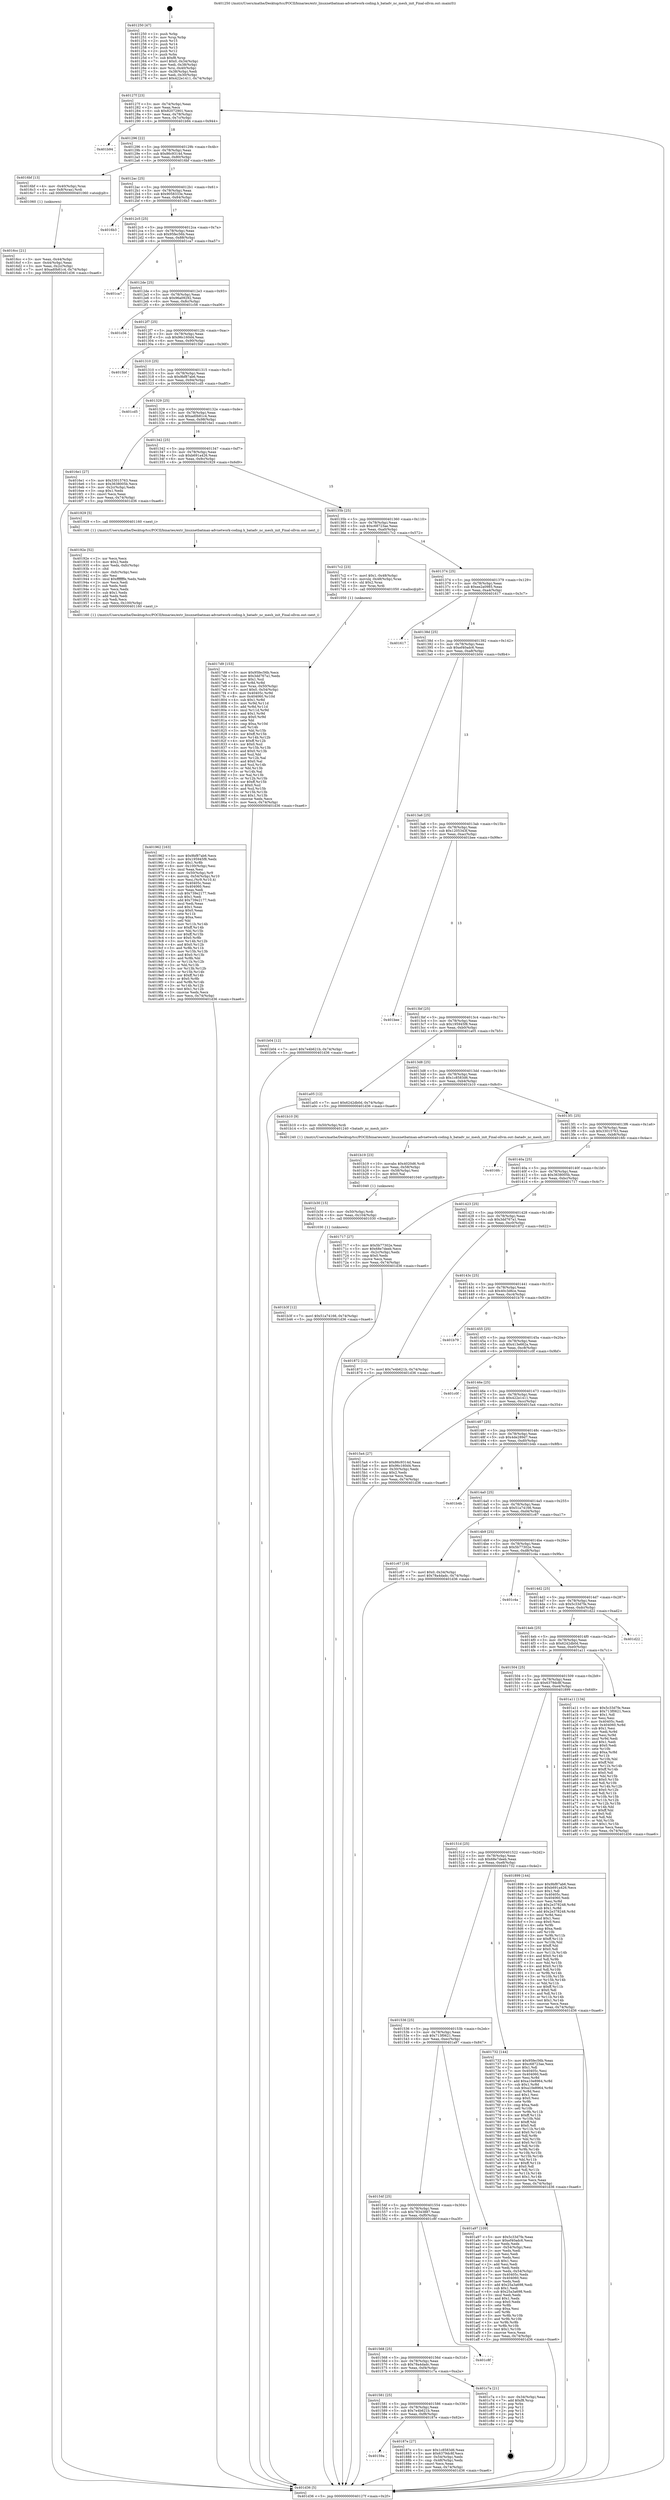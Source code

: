 digraph "0x401250" {
  label = "0x401250 (/mnt/c/Users/mathe/Desktop/tcc/POCII/binaries/extr_linuxnetbatman-advnetwork-coding.h_batadv_nc_mesh_init_Final-ollvm.out::main(0))"
  labelloc = "t"
  node[shape=record]

  Entry [label="",width=0.3,height=0.3,shape=circle,fillcolor=black,style=filled]
  "0x40127f" [label="{
     0x40127f [23]\l
     | [instrs]\l
     &nbsp;&nbsp;0x40127f \<+3\>: mov -0x74(%rbp),%eax\l
     &nbsp;&nbsp;0x401282 \<+2\>: mov %eax,%ecx\l
     &nbsp;&nbsp;0x401284 \<+6\>: sub $0x82072901,%ecx\l
     &nbsp;&nbsp;0x40128a \<+3\>: mov %eax,-0x78(%rbp)\l
     &nbsp;&nbsp;0x40128d \<+3\>: mov %ecx,-0x7c(%rbp)\l
     &nbsp;&nbsp;0x401290 \<+6\>: je 0000000000401b94 \<main+0x944\>\l
  }"]
  "0x401b94" [label="{
     0x401b94\l
  }", style=dashed]
  "0x401296" [label="{
     0x401296 [22]\l
     | [instrs]\l
     &nbsp;&nbsp;0x401296 \<+5\>: jmp 000000000040129b \<main+0x4b\>\l
     &nbsp;&nbsp;0x40129b \<+3\>: mov -0x78(%rbp),%eax\l
     &nbsp;&nbsp;0x40129e \<+5\>: sub $0x86c9314d,%eax\l
     &nbsp;&nbsp;0x4012a3 \<+3\>: mov %eax,-0x80(%rbp)\l
     &nbsp;&nbsp;0x4012a6 \<+6\>: je 00000000004016bf \<main+0x46f\>\l
  }"]
  Exit [label="",width=0.3,height=0.3,shape=circle,fillcolor=black,style=filled,peripheries=2]
  "0x4016bf" [label="{
     0x4016bf [13]\l
     | [instrs]\l
     &nbsp;&nbsp;0x4016bf \<+4\>: mov -0x40(%rbp),%rax\l
     &nbsp;&nbsp;0x4016c3 \<+4\>: mov 0x8(%rax),%rdi\l
     &nbsp;&nbsp;0x4016c7 \<+5\>: call 0000000000401060 \<atoi@plt\>\l
     | [calls]\l
     &nbsp;&nbsp;0x401060 \{1\} (unknown)\l
  }"]
  "0x4012ac" [label="{
     0x4012ac [25]\l
     | [instrs]\l
     &nbsp;&nbsp;0x4012ac \<+5\>: jmp 00000000004012b1 \<main+0x61\>\l
     &nbsp;&nbsp;0x4012b1 \<+3\>: mov -0x78(%rbp),%eax\l
     &nbsp;&nbsp;0x4012b4 \<+5\>: sub $0x9058333e,%eax\l
     &nbsp;&nbsp;0x4012b9 \<+6\>: mov %eax,-0x84(%rbp)\l
     &nbsp;&nbsp;0x4012bf \<+6\>: je 00000000004016b3 \<main+0x463\>\l
  }"]
  "0x401b3f" [label="{
     0x401b3f [12]\l
     | [instrs]\l
     &nbsp;&nbsp;0x401b3f \<+7\>: movl $0x51a74166,-0x74(%rbp)\l
     &nbsp;&nbsp;0x401b46 \<+5\>: jmp 0000000000401d36 \<main+0xae6\>\l
  }"]
  "0x4016b3" [label="{
     0x4016b3\l
  }", style=dashed]
  "0x4012c5" [label="{
     0x4012c5 [25]\l
     | [instrs]\l
     &nbsp;&nbsp;0x4012c5 \<+5\>: jmp 00000000004012ca \<main+0x7a\>\l
     &nbsp;&nbsp;0x4012ca \<+3\>: mov -0x78(%rbp),%eax\l
     &nbsp;&nbsp;0x4012cd \<+5\>: sub $0x95fec56b,%eax\l
     &nbsp;&nbsp;0x4012d2 \<+6\>: mov %eax,-0x88(%rbp)\l
     &nbsp;&nbsp;0x4012d8 \<+6\>: je 0000000000401ca7 \<main+0xa57\>\l
  }"]
  "0x401b30" [label="{
     0x401b30 [15]\l
     | [instrs]\l
     &nbsp;&nbsp;0x401b30 \<+4\>: mov -0x50(%rbp),%rdi\l
     &nbsp;&nbsp;0x401b34 \<+6\>: mov %eax,-0x104(%rbp)\l
     &nbsp;&nbsp;0x401b3a \<+5\>: call 0000000000401030 \<free@plt\>\l
     | [calls]\l
     &nbsp;&nbsp;0x401030 \{1\} (unknown)\l
  }"]
  "0x401ca7" [label="{
     0x401ca7\l
  }", style=dashed]
  "0x4012de" [label="{
     0x4012de [25]\l
     | [instrs]\l
     &nbsp;&nbsp;0x4012de \<+5\>: jmp 00000000004012e3 \<main+0x93\>\l
     &nbsp;&nbsp;0x4012e3 \<+3\>: mov -0x78(%rbp),%eax\l
     &nbsp;&nbsp;0x4012e6 \<+5\>: sub $0x96a09292,%eax\l
     &nbsp;&nbsp;0x4012eb \<+6\>: mov %eax,-0x8c(%rbp)\l
     &nbsp;&nbsp;0x4012f1 \<+6\>: je 0000000000401c56 \<main+0xa06\>\l
  }"]
  "0x401b19" [label="{
     0x401b19 [23]\l
     | [instrs]\l
     &nbsp;&nbsp;0x401b19 \<+10\>: movabs $0x4020d6,%rdi\l
     &nbsp;&nbsp;0x401b23 \<+3\>: mov %eax,-0x58(%rbp)\l
     &nbsp;&nbsp;0x401b26 \<+3\>: mov -0x58(%rbp),%esi\l
     &nbsp;&nbsp;0x401b29 \<+2\>: mov $0x0,%al\l
     &nbsp;&nbsp;0x401b2b \<+5\>: call 0000000000401040 \<printf@plt\>\l
     | [calls]\l
     &nbsp;&nbsp;0x401040 \{1\} (unknown)\l
  }"]
  "0x401c56" [label="{
     0x401c56\l
  }", style=dashed]
  "0x4012f7" [label="{
     0x4012f7 [25]\l
     | [instrs]\l
     &nbsp;&nbsp;0x4012f7 \<+5\>: jmp 00000000004012fc \<main+0xac\>\l
     &nbsp;&nbsp;0x4012fc \<+3\>: mov -0x78(%rbp),%eax\l
     &nbsp;&nbsp;0x4012ff \<+5\>: sub $0x96c160d4,%eax\l
     &nbsp;&nbsp;0x401304 \<+6\>: mov %eax,-0x90(%rbp)\l
     &nbsp;&nbsp;0x40130a \<+6\>: je 00000000004015bf \<main+0x36f\>\l
  }"]
  "0x401962" [label="{
     0x401962 [163]\l
     | [instrs]\l
     &nbsp;&nbsp;0x401962 \<+5\>: mov $0x9bf87ab6,%ecx\l
     &nbsp;&nbsp;0x401967 \<+5\>: mov $0x195945f8,%edx\l
     &nbsp;&nbsp;0x40196c \<+3\>: mov $0x1,%r8b\l
     &nbsp;&nbsp;0x40196f \<+6\>: mov -0x100(%rbp),%esi\l
     &nbsp;&nbsp;0x401975 \<+3\>: imul %eax,%esi\l
     &nbsp;&nbsp;0x401978 \<+4\>: mov -0x50(%rbp),%r9\l
     &nbsp;&nbsp;0x40197c \<+4\>: movslq -0x54(%rbp),%r10\l
     &nbsp;&nbsp;0x401980 \<+4\>: mov %esi,(%r9,%r10,4)\l
     &nbsp;&nbsp;0x401984 \<+7\>: mov 0x40405c,%eax\l
     &nbsp;&nbsp;0x40198b \<+7\>: mov 0x404060,%esi\l
     &nbsp;&nbsp;0x401992 \<+2\>: mov %eax,%edi\l
     &nbsp;&nbsp;0x401994 \<+6\>: sub $0x739e2177,%edi\l
     &nbsp;&nbsp;0x40199a \<+3\>: sub $0x1,%edi\l
     &nbsp;&nbsp;0x40199d \<+6\>: add $0x739e2177,%edi\l
     &nbsp;&nbsp;0x4019a3 \<+3\>: imul %edi,%eax\l
     &nbsp;&nbsp;0x4019a6 \<+3\>: and $0x1,%eax\l
     &nbsp;&nbsp;0x4019a9 \<+3\>: cmp $0x0,%eax\l
     &nbsp;&nbsp;0x4019ac \<+4\>: sete %r11b\l
     &nbsp;&nbsp;0x4019b0 \<+3\>: cmp $0xa,%esi\l
     &nbsp;&nbsp;0x4019b3 \<+3\>: setl %bl\l
     &nbsp;&nbsp;0x4019b6 \<+3\>: mov %r11b,%r14b\l
     &nbsp;&nbsp;0x4019b9 \<+4\>: xor $0xff,%r14b\l
     &nbsp;&nbsp;0x4019bd \<+3\>: mov %bl,%r15b\l
     &nbsp;&nbsp;0x4019c0 \<+4\>: xor $0xff,%r15b\l
     &nbsp;&nbsp;0x4019c4 \<+4\>: xor $0x0,%r8b\l
     &nbsp;&nbsp;0x4019c8 \<+3\>: mov %r14b,%r12b\l
     &nbsp;&nbsp;0x4019cb \<+4\>: and $0x0,%r12b\l
     &nbsp;&nbsp;0x4019cf \<+3\>: and %r8b,%r11b\l
     &nbsp;&nbsp;0x4019d2 \<+3\>: mov %r15b,%r13b\l
     &nbsp;&nbsp;0x4019d5 \<+4\>: and $0x0,%r13b\l
     &nbsp;&nbsp;0x4019d9 \<+3\>: and %r8b,%bl\l
     &nbsp;&nbsp;0x4019dc \<+3\>: or %r11b,%r12b\l
     &nbsp;&nbsp;0x4019df \<+3\>: or %bl,%r13b\l
     &nbsp;&nbsp;0x4019e2 \<+3\>: xor %r13b,%r12b\l
     &nbsp;&nbsp;0x4019e5 \<+3\>: or %r15b,%r14b\l
     &nbsp;&nbsp;0x4019e8 \<+4\>: xor $0xff,%r14b\l
     &nbsp;&nbsp;0x4019ec \<+4\>: or $0x0,%r8b\l
     &nbsp;&nbsp;0x4019f0 \<+3\>: and %r8b,%r14b\l
     &nbsp;&nbsp;0x4019f3 \<+3\>: or %r14b,%r12b\l
     &nbsp;&nbsp;0x4019f6 \<+4\>: test $0x1,%r12b\l
     &nbsp;&nbsp;0x4019fa \<+3\>: cmovne %edx,%ecx\l
     &nbsp;&nbsp;0x4019fd \<+3\>: mov %ecx,-0x74(%rbp)\l
     &nbsp;&nbsp;0x401a00 \<+5\>: jmp 0000000000401d36 \<main+0xae6\>\l
  }"]
  "0x4015bf" [label="{
     0x4015bf\l
  }", style=dashed]
  "0x401310" [label="{
     0x401310 [25]\l
     | [instrs]\l
     &nbsp;&nbsp;0x401310 \<+5\>: jmp 0000000000401315 \<main+0xc5\>\l
     &nbsp;&nbsp;0x401315 \<+3\>: mov -0x78(%rbp),%eax\l
     &nbsp;&nbsp;0x401318 \<+5\>: sub $0x9bf87ab6,%eax\l
     &nbsp;&nbsp;0x40131d \<+6\>: mov %eax,-0x94(%rbp)\l
     &nbsp;&nbsp;0x401323 \<+6\>: je 0000000000401cd5 \<main+0xa85\>\l
  }"]
  "0x40192e" [label="{
     0x40192e [52]\l
     | [instrs]\l
     &nbsp;&nbsp;0x40192e \<+2\>: xor %ecx,%ecx\l
     &nbsp;&nbsp;0x401930 \<+5\>: mov $0x2,%edx\l
     &nbsp;&nbsp;0x401935 \<+6\>: mov %edx,-0xfc(%rbp)\l
     &nbsp;&nbsp;0x40193b \<+1\>: cltd\l
     &nbsp;&nbsp;0x40193c \<+6\>: mov -0xfc(%rbp),%esi\l
     &nbsp;&nbsp;0x401942 \<+2\>: idiv %esi\l
     &nbsp;&nbsp;0x401944 \<+6\>: imul $0xfffffffe,%edx,%edx\l
     &nbsp;&nbsp;0x40194a \<+2\>: mov %ecx,%edi\l
     &nbsp;&nbsp;0x40194c \<+2\>: sub %edx,%edi\l
     &nbsp;&nbsp;0x40194e \<+2\>: mov %ecx,%edx\l
     &nbsp;&nbsp;0x401950 \<+3\>: sub $0x1,%edx\l
     &nbsp;&nbsp;0x401953 \<+2\>: add %edx,%edi\l
     &nbsp;&nbsp;0x401955 \<+2\>: sub %edi,%ecx\l
     &nbsp;&nbsp;0x401957 \<+6\>: mov %ecx,-0x100(%rbp)\l
     &nbsp;&nbsp;0x40195d \<+5\>: call 0000000000401160 \<next_i\>\l
     | [calls]\l
     &nbsp;&nbsp;0x401160 \{1\} (/mnt/c/Users/mathe/Desktop/tcc/POCII/binaries/extr_linuxnetbatman-advnetwork-coding.h_batadv_nc_mesh_init_Final-ollvm.out::next_i)\l
  }"]
  "0x401cd5" [label="{
     0x401cd5\l
  }", style=dashed]
  "0x401329" [label="{
     0x401329 [25]\l
     | [instrs]\l
     &nbsp;&nbsp;0x401329 \<+5\>: jmp 000000000040132e \<main+0xde\>\l
     &nbsp;&nbsp;0x40132e \<+3\>: mov -0x78(%rbp),%eax\l
     &nbsp;&nbsp;0x401331 \<+5\>: sub $0xad0b81c4,%eax\l
     &nbsp;&nbsp;0x401336 \<+6\>: mov %eax,-0x98(%rbp)\l
     &nbsp;&nbsp;0x40133c \<+6\>: je 00000000004016e1 \<main+0x491\>\l
  }"]
  "0x40159a" [label="{
     0x40159a\l
  }", style=dashed]
  "0x4016e1" [label="{
     0x4016e1 [27]\l
     | [instrs]\l
     &nbsp;&nbsp;0x4016e1 \<+5\>: mov $0x33015763,%eax\l
     &nbsp;&nbsp;0x4016e6 \<+5\>: mov $0x3638005b,%ecx\l
     &nbsp;&nbsp;0x4016eb \<+3\>: mov -0x2c(%rbp),%edx\l
     &nbsp;&nbsp;0x4016ee \<+3\>: cmp $0x1,%edx\l
     &nbsp;&nbsp;0x4016f1 \<+3\>: cmovl %ecx,%eax\l
     &nbsp;&nbsp;0x4016f4 \<+3\>: mov %eax,-0x74(%rbp)\l
     &nbsp;&nbsp;0x4016f7 \<+5\>: jmp 0000000000401d36 \<main+0xae6\>\l
  }"]
  "0x401342" [label="{
     0x401342 [25]\l
     | [instrs]\l
     &nbsp;&nbsp;0x401342 \<+5\>: jmp 0000000000401347 \<main+0xf7\>\l
     &nbsp;&nbsp;0x401347 \<+3\>: mov -0x78(%rbp),%eax\l
     &nbsp;&nbsp;0x40134a \<+5\>: sub $0xb691a426,%eax\l
     &nbsp;&nbsp;0x40134f \<+6\>: mov %eax,-0x9c(%rbp)\l
     &nbsp;&nbsp;0x401355 \<+6\>: je 0000000000401929 \<main+0x6d9\>\l
  }"]
  "0x40187e" [label="{
     0x40187e [27]\l
     | [instrs]\l
     &nbsp;&nbsp;0x40187e \<+5\>: mov $0x1c8583d6,%eax\l
     &nbsp;&nbsp;0x401883 \<+5\>: mov $0x6379dc8f,%ecx\l
     &nbsp;&nbsp;0x401888 \<+3\>: mov -0x54(%rbp),%edx\l
     &nbsp;&nbsp;0x40188b \<+3\>: cmp -0x48(%rbp),%edx\l
     &nbsp;&nbsp;0x40188e \<+3\>: cmovl %ecx,%eax\l
     &nbsp;&nbsp;0x401891 \<+3\>: mov %eax,-0x74(%rbp)\l
     &nbsp;&nbsp;0x401894 \<+5\>: jmp 0000000000401d36 \<main+0xae6\>\l
  }"]
  "0x401929" [label="{
     0x401929 [5]\l
     | [instrs]\l
     &nbsp;&nbsp;0x401929 \<+5\>: call 0000000000401160 \<next_i\>\l
     | [calls]\l
     &nbsp;&nbsp;0x401160 \{1\} (/mnt/c/Users/mathe/Desktop/tcc/POCII/binaries/extr_linuxnetbatman-advnetwork-coding.h_batadv_nc_mesh_init_Final-ollvm.out::next_i)\l
  }"]
  "0x40135b" [label="{
     0x40135b [25]\l
     | [instrs]\l
     &nbsp;&nbsp;0x40135b \<+5\>: jmp 0000000000401360 \<main+0x110\>\l
     &nbsp;&nbsp;0x401360 \<+3\>: mov -0x78(%rbp),%eax\l
     &nbsp;&nbsp;0x401363 \<+5\>: sub $0xc68723ae,%eax\l
     &nbsp;&nbsp;0x401368 \<+6\>: mov %eax,-0xa0(%rbp)\l
     &nbsp;&nbsp;0x40136e \<+6\>: je 00000000004017c2 \<main+0x572\>\l
  }"]
  "0x401581" [label="{
     0x401581 [25]\l
     | [instrs]\l
     &nbsp;&nbsp;0x401581 \<+5\>: jmp 0000000000401586 \<main+0x336\>\l
     &nbsp;&nbsp;0x401586 \<+3\>: mov -0x78(%rbp),%eax\l
     &nbsp;&nbsp;0x401589 \<+5\>: sub $0x7e4b621b,%eax\l
     &nbsp;&nbsp;0x40158e \<+6\>: mov %eax,-0xf8(%rbp)\l
     &nbsp;&nbsp;0x401594 \<+6\>: je 000000000040187e \<main+0x62e\>\l
  }"]
  "0x4017c2" [label="{
     0x4017c2 [23]\l
     | [instrs]\l
     &nbsp;&nbsp;0x4017c2 \<+7\>: movl $0x1,-0x48(%rbp)\l
     &nbsp;&nbsp;0x4017c9 \<+4\>: movslq -0x48(%rbp),%rax\l
     &nbsp;&nbsp;0x4017cd \<+4\>: shl $0x2,%rax\l
     &nbsp;&nbsp;0x4017d1 \<+3\>: mov %rax,%rdi\l
     &nbsp;&nbsp;0x4017d4 \<+5\>: call 0000000000401050 \<malloc@plt\>\l
     | [calls]\l
     &nbsp;&nbsp;0x401050 \{1\} (unknown)\l
  }"]
  "0x401374" [label="{
     0x401374 [25]\l
     | [instrs]\l
     &nbsp;&nbsp;0x401374 \<+5\>: jmp 0000000000401379 \<main+0x129\>\l
     &nbsp;&nbsp;0x401379 \<+3\>: mov -0x78(%rbp),%eax\l
     &nbsp;&nbsp;0x40137c \<+5\>: sub $0xee2a0985,%eax\l
     &nbsp;&nbsp;0x401381 \<+6\>: mov %eax,-0xa4(%rbp)\l
     &nbsp;&nbsp;0x401387 \<+6\>: je 0000000000401617 \<main+0x3c7\>\l
  }"]
  "0x401c7a" [label="{
     0x401c7a [21]\l
     | [instrs]\l
     &nbsp;&nbsp;0x401c7a \<+3\>: mov -0x34(%rbp),%eax\l
     &nbsp;&nbsp;0x401c7d \<+7\>: add $0xf8,%rsp\l
     &nbsp;&nbsp;0x401c84 \<+1\>: pop %rbx\l
     &nbsp;&nbsp;0x401c85 \<+2\>: pop %r12\l
     &nbsp;&nbsp;0x401c87 \<+2\>: pop %r13\l
     &nbsp;&nbsp;0x401c89 \<+2\>: pop %r14\l
     &nbsp;&nbsp;0x401c8b \<+2\>: pop %r15\l
     &nbsp;&nbsp;0x401c8d \<+1\>: pop %rbp\l
     &nbsp;&nbsp;0x401c8e \<+1\>: ret\l
  }"]
  "0x401617" [label="{
     0x401617\l
  }", style=dashed]
  "0x40138d" [label="{
     0x40138d [25]\l
     | [instrs]\l
     &nbsp;&nbsp;0x40138d \<+5\>: jmp 0000000000401392 \<main+0x142\>\l
     &nbsp;&nbsp;0x401392 \<+3\>: mov -0x78(%rbp),%eax\l
     &nbsp;&nbsp;0x401395 \<+5\>: sub $0xef40adc6,%eax\l
     &nbsp;&nbsp;0x40139a \<+6\>: mov %eax,-0xa8(%rbp)\l
     &nbsp;&nbsp;0x4013a0 \<+6\>: je 0000000000401b04 \<main+0x8b4\>\l
  }"]
  "0x401568" [label="{
     0x401568 [25]\l
     | [instrs]\l
     &nbsp;&nbsp;0x401568 \<+5\>: jmp 000000000040156d \<main+0x31d\>\l
     &nbsp;&nbsp;0x40156d \<+3\>: mov -0x78(%rbp),%eax\l
     &nbsp;&nbsp;0x401570 \<+5\>: sub $0x78a4dadc,%eax\l
     &nbsp;&nbsp;0x401575 \<+6\>: mov %eax,-0xf4(%rbp)\l
     &nbsp;&nbsp;0x40157b \<+6\>: je 0000000000401c7a \<main+0xa2a\>\l
  }"]
  "0x401b04" [label="{
     0x401b04 [12]\l
     | [instrs]\l
     &nbsp;&nbsp;0x401b04 \<+7\>: movl $0x7e4b621b,-0x74(%rbp)\l
     &nbsp;&nbsp;0x401b0b \<+5\>: jmp 0000000000401d36 \<main+0xae6\>\l
  }"]
  "0x4013a6" [label="{
     0x4013a6 [25]\l
     | [instrs]\l
     &nbsp;&nbsp;0x4013a6 \<+5\>: jmp 00000000004013ab \<main+0x15b\>\l
     &nbsp;&nbsp;0x4013ab \<+3\>: mov -0x78(%rbp),%eax\l
     &nbsp;&nbsp;0x4013ae \<+5\>: sub $0x1205343f,%eax\l
     &nbsp;&nbsp;0x4013b3 \<+6\>: mov %eax,-0xac(%rbp)\l
     &nbsp;&nbsp;0x4013b9 \<+6\>: je 0000000000401bee \<main+0x99e\>\l
  }"]
  "0x401c8f" [label="{
     0x401c8f\l
  }", style=dashed]
  "0x401bee" [label="{
     0x401bee\l
  }", style=dashed]
  "0x4013bf" [label="{
     0x4013bf [25]\l
     | [instrs]\l
     &nbsp;&nbsp;0x4013bf \<+5\>: jmp 00000000004013c4 \<main+0x174\>\l
     &nbsp;&nbsp;0x4013c4 \<+3\>: mov -0x78(%rbp),%eax\l
     &nbsp;&nbsp;0x4013c7 \<+5\>: sub $0x195945f8,%eax\l
     &nbsp;&nbsp;0x4013cc \<+6\>: mov %eax,-0xb0(%rbp)\l
     &nbsp;&nbsp;0x4013d2 \<+6\>: je 0000000000401a05 \<main+0x7b5\>\l
  }"]
  "0x40154f" [label="{
     0x40154f [25]\l
     | [instrs]\l
     &nbsp;&nbsp;0x40154f \<+5\>: jmp 0000000000401554 \<main+0x304\>\l
     &nbsp;&nbsp;0x401554 \<+3\>: mov -0x78(%rbp),%eax\l
     &nbsp;&nbsp;0x401557 \<+5\>: sub $0x78343887,%eax\l
     &nbsp;&nbsp;0x40155c \<+6\>: mov %eax,-0xf0(%rbp)\l
     &nbsp;&nbsp;0x401562 \<+6\>: je 0000000000401c8f \<main+0xa3f\>\l
  }"]
  "0x401a05" [label="{
     0x401a05 [12]\l
     | [instrs]\l
     &nbsp;&nbsp;0x401a05 \<+7\>: movl $0x6242db0d,-0x74(%rbp)\l
     &nbsp;&nbsp;0x401a0c \<+5\>: jmp 0000000000401d36 \<main+0xae6\>\l
  }"]
  "0x4013d8" [label="{
     0x4013d8 [25]\l
     | [instrs]\l
     &nbsp;&nbsp;0x4013d8 \<+5\>: jmp 00000000004013dd \<main+0x18d\>\l
     &nbsp;&nbsp;0x4013dd \<+3\>: mov -0x78(%rbp),%eax\l
     &nbsp;&nbsp;0x4013e0 \<+5\>: sub $0x1c8583d6,%eax\l
     &nbsp;&nbsp;0x4013e5 \<+6\>: mov %eax,-0xb4(%rbp)\l
     &nbsp;&nbsp;0x4013eb \<+6\>: je 0000000000401b10 \<main+0x8c0\>\l
  }"]
  "0x401a97" [label="{
     0x401a97 [109]\l
     | [instrs]\l
     &nbsp;&nbsp;0x401a97 \<+5\>: mov $0x5c33d7fe,%eax\l
     &nbsp;&nbsp;0x401a9c \<+5\>: mov $0xef40adc6,%ecx\l
     &nbsp;&nbsp;0x401aa1 \<+2\>: xor %edx,%edx\l
     &nbsp;&nbsp;0x401aa3 \<+3\>: mov -0x54(%rbp),%esi\l
     &nbsp;&nbsp;0x401aa6 \<+2\>: mov %edx,%edi\l
     &nbsp;&nbsp;0x401aa8 \<+2\>: sub %esi,%edi\l
     &nbsp;&nbsp;0x401aaa \<+2\>: mov %edx,%esi\l
     &nbsp;&nbsp;0x401aac \<+3\>: sub $0x1,%esi\l
     &nbsp;&nbsp;0x401aaf \<+2\>: add %esi,%edi\l
     &nbsp;&nbsp;0x401ab1 \<+2\>: sub %edi,%edx\l
     &nbsp;&nbsp;0x401ab3 \<+3\>: mov %edx,-0x54(%rbp)\l
     &nbsp;&nbsp;0x401ab6 \<+7\>: mov 0x40405c,%edx\l
     &nbsp;&nbsp;0x401abd \<+7\>: mov 0x404060,%esi\l
     &nbsp;&nbsp;0x401ac4 \<+2\>: mov %edx,%edi\l
     &nbsp;&nbsp;0x401ac6 \<+6\>: add $0x25a3a698,%edi\l
     &nbsp;&nbsp;0x401acc \<+3\>: sub $0x1,%edi\l
     &nbsp;&nbsp;0x401acf \<+6\>: sub $0x25a3a698,%edi\l
     &nbsp;&nbsp;0x401ad5 \<+3\>: imul %edi,%edx\l
     &nbsp;&nbsp;0x401ad8 \<+3\>: and $0x1,%edx\l
     &nbsp;&nbsp;0x401adb \<+3\>: cmp $0x0,%edx\l
     &nbsp;&nbsp;0x401ade \<+4\>: sete %r8b\l
     &nbsp;&nbsp;0x401ae2 \<+3\>: cmp $0xa,%esi\l
     &nbsp;&nbsp;0x401ae5 \<+4\>: setl %r9b\l
     &nbsp;&nbsp;0x401ae9 \<+3\>: mov %r8b,%r10b\l
     &nbsp;&nbsp;0x401aec \<+3\>: and %r9b,%r10b\l
     &nbsp;&nbsp;0x401aef \<+3\>: xor %r9b,%r8b\l
     &nbsp;&nbsp;0x401af2 \<+3\>: or %r8b,%r10b\l
     &nbsp;&nbsp;0x401af5 \<+4\>: test $0x1,%r10b\l
     &nbsp;&nbsp;0x401af9 \<+3\>: cmovne %ecx,%eax\l
     &nbsp;&nbsp;0x401afc \<+3\>: mov %eax,-0x74(%rbp)\l
     &nbsp;&nbsp;0x401aff \<+5\>: jmp 0000000000401d36 \<main+0xae6\>\l
  }"]
  "0x401b10" [label="{
     0x401b10 [9]\l
     | [instrs]\l
     &nbsp;&nbsp;0x401b10 \<+4\>: mov -0x50(%rbp),%rdi\l
     &nbsp;&nbsp;0x401b14 \<+5\>: call 0000000000401240 \<batadv_nc_mesh_init\>\l
     | [calls]\l
     &nbsp;&nbsp;0x401240 \{1\} (/mnt/c/Users/mathe/Desktop/tcc/POCII/binaries/extr_linuxnetbatman-advnetwork-coding.h_batadv_nc_mesh_init_Final-ollvm.out::batadv_nc_mesh_init)\l
  }"]
  "0x4013f1" [label="{
     0x4013f1 [25]\l
     | [instrs]\l
     &nbsp;&nbsp;0x4013f1 \<+5\>: jmp 00000000004013f6 \<main+0x1a6\>\l
     &nbsp;&nbsp;0x4013f6 \<+3\>: mov -0x78(%rbp),%eax\l
     &nbsp;&nbsp;0x4013f9 \<+5\>: sub $0x33015763,%eax\l
     &nbsp;&nbsp;0x4013fe \<+6\>: mov %eax,-0xb8(%rbp)\l
     &nbsp;&nbsp;0x401404 \<+6\>: je 00000000004016fc \<main+0x4ac\>\l
  }"]
  "0x4017d9" [label="{
     0x4017d9 [153]\l
     | [instrs]\l
     &nbsp;&nbsp;0x4017d9 \<+5\>: mov $0x95fec56b,%ecx\l
     &nbsp;&nbsp;0x4017de \<+5\>: mov $0x3dd767a1,%edx\l
     &nbsp;&nbsp;0x4017e3 \<+3\>: mov $0x1,%sil\l
     &nbsp;&nbsp;0x4017e6 \<+3\>: xor %r8d,%r8d\l
     &nbsp;&nbsp;0x4017e9 \<+4\>: mov %rax,-0x50(%rbp)\l
     &nbsp;&nbsp;0x4017ed \<+7\>: movl $0x0,-0x54(%rbp)\l
     &nbsp;&nbsp;0x4017f4 \<+8\>: mov 0x40405c,%r9d\l
     &nbsp;&nbsp;0x4017fc \<+8\>: mov 0x404060,%r10d\l
     &nbsp;&nbsp;0x401804 \<+4\>: sub $0x1,%r8d\l
     &nbsp;&nbsp;0x401808 \<+3\>: mov %r9d,%r11d\l
     &nbsp;&nbsp;0x40180b \<+3\>: add %r8d,%r11d\l
     &nbsp;&nbsp;0x40180e \<+4\>: imul %r11d,%r9d\l
     &nbsp;&nbsp;0x401812 \<+4\>: and $0x1,%r9d\l
     &nbsp;&nbsp;0x401816 \<+4\>: cmp $0x0,%r9d\l
     &nbsp;&nbsp;0x40181a \<+3\>: sete %bl\l
     &nbsp;&nbsp;0x40181d \<+4\>: cmp $0xa,%r10d\l
     &nbsp;&nbsp;0x401821 \<+4\>: setl %r14b\l
     &nbsp;&nbsp;0x401825 \<+3\>: mov %bl,%r15b\l
     &nbsp;&nbsp;0x401828 \<+4\>: xor $0xff,%r15b\l
     &nbsp;&nbsp;0x40182c \<+3\>: mov %r14b,%r12b\l
     &nbsp;&nbsp;0x40182f \<+4\>: xor $0xff,%r12b\l
     &nbsp;&nbsp;0x401833 \<+4\>: xor $0x0,%sil\l
     &nbsp;&nbsp;0x401837 \<+3\>: mov %r15b,%r13b\l
     &nbsp;&nbsp;0x40183a \<+4\>: and $0x0,%r13b\l
     &nbsp;&nbsp;0x40183e \<+3\>: and %sil,%bl\l
     &nbsp;&nbsp;0x401841 \<+3\>: mov %r12b,%al\l
     &nbsp;&nbsp;0x401844 \<+2\>: and $0x0,%al\l
     &nbsp;&nbsp;0x401846 \<+3\>: and %sil,%r14b\l
     &nbsp;&nbsp;0x401849 \<+3\>: or %bl,%r13b\l
     &nbsp;&nbsp;0x40184c \<+3\>: or %r14b,%al\l
     &nbsp;&nbsp;0x40184f \<+3\>: xor %al,%r13b\l
     &nbsp;&nbsp;0x401852 \<+3\>: or %r12b,%r15b\l
     &nbsp;&nbsp;0x401855 \<+4\>: xor $0xff,%r15b\l
     &nbsp;&nbsp;0x401859 \<+4\>: or $0x0,%sil\l
     &nbsp;&nbsp;0x40185d \<+3\>: and %sil,%r15b\l
     &nbsp;&nbsp;0x401860 \<+3\>: or %r15b,%r13b\l
     &nbsp;&nbsp;0x401863 \<+4\>: test $0x1,%r13b\l
     &nbsp;&nbsp;0x401867 \<+3\>: cmovne %edx,%ecx\l
     &nbsp;&nbsp;0x40186a \<+3\>: mov %ecx,-0x74(%rbp)\l
     &nbsp;&nbsp;0x40186d \<+5\>: jmp 0000000000401d36 \<main+0xae6\>\l
  }"]
  "0x4016fc" [label="{
     0x4016fc\l
  }", style=dashed]
  "0x40140a" [label="{
     0x40140a [25]\l
     | [instrs]\l
     &nbsp;&nbsp;0x40140a \<+5\>: jmp 000000000040140f \<main+0x1bf\>\l
     &nbsp;&nbsp;0x40140f \<+3\>: mov -0x78(%rbp),%eax\l
     &nbsp;&nbsp;0x401412 \<+5\>: sub $0x3638005b,%eax\l
     &nbsp;&nbsp;0x401417 \<+6\>: mov %eax,-0xbc(%rbp)\l
     &nbsp;&nbsp;0x40141d \<+6\>: je 0000000000401717 \<main+0x4c7\>\l
  }"]
  "0x401536" [label="{
     0x401536 [25]\l
     | [instrs]\l
     &nbsp;&nbsp;0x401536 \<+5\>: jmp 000000000040153b \<main+0x2eb\>\l
     &nbsp;&nbsp;0x40153b \<+3\>: mov -0x78(%rbp),%eax\l
     &nbsp;&nbsp;0x40153e \<+5\>: sub $0x713f0621,%eax\l
     &nbsp;&nbsp;0x401543 \<+6\>: mov %eax,-0xec(%rbp)\l
     &nbsp;&nbsp;0x401549 \<+6\>: je 0000000000401a97 \<main+0x847\>\l
  }"]
  "0x401717" [label="{
     0x401717 [27]\l
     | [instrs]\l
     &nbsp;&nbsp;0x401717 \<+5\>: mov $0x5b77302e,%eax\l
     &nbsp;&nbsp;0x40171c \<+5\>: mov $0x68e7deeb,%ecx\l
     &nbsp;&nbsp;0x401721 \<+3\>: mov -0x2c(%rbp),%edx\l
     &nbsp;&nbsp;0x401724 \<+3\>: cmp $0x0,%edx\l
     &nbsp;&nbsp;0x401727 \<+3\>: cmove %ecx,%eax\l
     &nbsp;&nbsp;0x40172a \<+3\>: mov %eax,-0x74(%rbp)\l
     &nbsp;&nbsp;0x40172d \<+5\>: jmp 0000000000401d36 \<main+0xae6\>\l
  }"]
  "0x401423" [label="{
     0x401423 [25]\l
     | [instrs]\l
     &nbsp;&nbsp;0x401423 \<+5\>: jmp 0000000000401428 \<main+0x1d8\>\l
     &nbsp;&nbsp;0x401428 \<+3\>: mov -0x78(%rbp),%eax\l
     &nbsp;&nbsp;0x40142b \<+5\>: sub $0x3dd767a1,%eax\l
     &nbsp;&nbsp;0x401430 \<+6\>: mov %eax,-0xc0(%rbp)\l
     &nbsp;&nbsp;0x401436 \<+6\>: je 0000000000401872 \<main+0x622\>\l
  }"]
  "0x401732" [label="{
     0x401732 [144]\l
     | [instrs]\l
     &nbsp;&nbsp;0x401732 \<+5\>: mov $0x95fec56b,%eax\l
     &nbsp;&nbsp;0x401737 \<+5\>: mov $0xc68723ae,%ecx\l
     &nbsp;&nbsp;0x40173c \<+2\>: mov $0x1,%dl\l
     &nbsp;&nbsp;0x40173e \<+7\>: mov 0x40405c,%esi\l
     &nbsp;&nbsp;0x401745 \<+7\>: mov 0x404060,%edi\l
     &nbsp;&nbsp;0x40174c \<+3\>: mov %esi,%r8d\l
     &nbsp;&nbsp;0x40174f \<+7\>: add $0xa10e8964,%r8d\l
     &nbsp;&nbsp;0x401756 \<+4\>: sub $0x1,%r8d\l
     &nbsp;&nbsp;0x40175a \<+7\>: sub $0xa10e8964,%r8d\l
     &nbsp;&nbsp;0x401761 \<+4\>: imul %r8d,%esi\l
     &nbsp;&nbsp;0x401765 \<+3\>: and $0x1,%esi\l
     &nbsp;&nbsp;0x401768 \<+3\>: cmp $0x0,%esi\l
     &nbsp;&nbsp;0x40176b \<+4\>: sete %r9b\l
     &nbsp;&nbsp;0x40176f \<+3\>: cmp $0xa,%edi\l
     &nbsp;&nbsp;0x401772 \<+4\>: setl %r10b\l
     &nbsp;&nbsp;0x401776 \<+3\>: mov %r9b,%r11b\l
     &nbsp;&nbsp;0x401779 \<+4\>: xor $0xff,%r11b\l
     &nbsp;&nbsp;0x40177d \<+3\>: mov %r10b,%bl\l
     &nbsp;&nbsp;0x401780 \<+3\>: xor $0xff,%bl\l
     &nbsp;&nbsp;0x401783 \<+3\>: xor $0x0,%dl\l
     &nbsp;&nbsp;0x401786 \<+3\>: mov %r11b,%r14b\l
     &nbsp;&nbsp;0x401789 \<+4\>: and $0x0,%r14b\l
     &nbsp;&nbsp;0x40178d \<+3\>: and %dl,%r9b\l
     &nbsp;&nbsp;0x401790 \<+3\>: mov %bl,%r15b\l
     &nbsp;&nbsp;0x401793 \<+4\>: and $0x0,%r15b\l
     &nbsp;&nbsp;0x401797 \<+3\>: and %dl,%r10b\l
     &nbsp;&nbsp;0x40179a \<+3\>: or %r9b,%r14b\l
     &nbsp;&nbsp;0x40179d \<+3\>: or %r10b,%r15b\l
     &nbsp;&nbsp;0x4017a0 \<+3\>: xor %r15b,%r14b\l
     &nbsp;&nbsp;0x4017a3 \<+3\>: or %bl,%r11b\l
     &nbsp;&nbsp;0x4017a6 \<+4\>: xor $0xff,%r11b\l
     &nbsp;&nbsp;0x4017aa \<+3\>: or $0x0,%dl\l
     &nbsp;&nbsp;0x4017ad \<+3\>: and %dl,%r11b\l
     &nbsp;&nbsp;0x4017b0 \<+3\>: or %r11b,%r14b\l
     &nbsp;&nbsp;0x4017b3 \<+4\>: test $0x1,%r14b\l
     &nbsp;&nbsp;0x4017b7 \<+3\>: cmovne %ecx,%eax\l
     &nbsp;&nbsp;0x4017ba \<+3\>: mov %eax,-0x74(%rbp)\l
     &nbsp;&nbsp;0x4017bd \<+5\>: jmp 0000000000401d36 \<main+0xae6\>\l
  }"]
  "0x401872" [label="{
     0x401872 [12]\l
     | [instrs]\l
     &nbsp;&nbsp;0x401872 \<+7\>: movl $0x7e4b621b,-0x74(%rbp)\l
     &nbsp;&nbsp;0x401879 \<+5\>: jmp 0000000000401d36 \<main+0xae6\>\l
  }"]
  "0x40143c" [label="{
     0x40143c [25]\l
     | [instrs]\l
     &nbsp;&nbsp;0x40143c \<+5\>: jmp 0000000000401441 \<main+0x1f1\>\l
     &nbsp;&nbsp;0x401441 \<+3\>: mov -0x78(%rbp),%eax\l
     &nbsp;&nbsp;0x401444 \<+5\>: sub $0x40c3d6ce,%eax\l
     &nbsp;&nbsp;0x401449 \<+6\>: mov %eax,-0xc4(%rbp)\l
     &nbsp;&nbsp;0x40144f \<+6\>: je 0000000000401b79 \<main+0x929\>\l
  }"]
  "0x40151d" [label="{
     0x40151d [25]\l
     | [instrs]\l
     &nbsp;&nbsp;0x40151d \<+5\>: jmp 0000000000401522 \<main+0x2d2\>\l
     &nbsp;&nbsp;0x401522 \<+3\>: mov -0x78(%rbp),%eax\l
     &nbsp;&nbsp;0x401525 \<+5\>: sub $0x68e7deeb,%eax\l
     &nbsp;&nbsp;0x40152a \<+6\>: mov %eax,-0xe8(%rbp)\l
     &nbsp;&nbsp;0x401530 \<+6\>: je 0000000000401732 \<main+0x4e2\>\l
  }"]
  "0x401b79" [label="{
     0x401b79\l
  }", style=dashed]
  "0x401455" [label="{
     0x401455 [25]\l
     | [instrs]\l
     &nbsp;&nbsp;0x401455 \<+5\>: jmp 000000000040145a \<main+0x20a\>\l
     &nbsp;&nbsp;0x40145a \<+3\>: mov -0x78(%rbp),%eax\l
     &nbsp;&nbsp;0x40145d \<+5\>: sub $0x413e662a,%eax\l
     &nbsp;&nbsp;0x401462 \<+6\>: mov %eax,-0xc8(%rbp)\l
     &nbsp;&nbsp;0x401468 \<+6\>: je 0000000000401c0f \<main+0x9bf\>\l
  }"]
  "0x401899" [label="{
     0x401899 [144]\l
     | [instrs]\l
     &nbsp;&nbsp;0x401899 \<+5\>: mov $0x9bf87ab6,%eax\l
     &nbsp;&nbsp;0x40189e \<+5\>: mov $0xb691a426,%ecx\l
     &nbsp;&nbsp;0x4018a3 \<+2\>: mov $0x1,%dl\l
     &nbsp;&nbsp;0x4018a5 \<+7\>: mov 0x40405c,%esi\l
     &nbsp;&nbsp;0x4018ac \<+7\>: mov 0x404060,%edi\l
     &nbsp;&nbsp;0x4018b3 \<+3\>: mov %esi,%r8d\l
     &nbsp;&nbsp;0x4018b6 \<+7\>: sub $0x2e378248,%r8d\l
     &nbsp;&nbsp;0x4018bd \<+4\>: sub $0x1,%r8d\l
     &nbsp;&nbsp;0x4018c1 \<+7\>: add $0x2e378248,%r8d\l
     &nbsp;&nbsp;0x4018c8 \<+4\>: imul %r8d,%esi\l
     &nbsp;&nbsp;0x4018cc \<+3\>: and $0x1,%esi\l
     &nbsp;&nbsp;0x4018cf \<+3\>: cmp $0x0,%esi\l
     &nbsp;&nbsp;0x4018d2 \<+4\>: sete %r9b\l
     &nbsp;&nbsp;0x4018d6 \<+3\>: cmp $0xa,%edi\l
     &nbsp;&nbsp;0x4018d9 \<+4\>: setl %r10b\l
     &nbsp;&nbsp;0x4018dd \<+3\>: mov %r9b,%r11b\l
     &nbsp;&nbsp;0x4018e0 \<+4\>: xor $0xff,%r11b\l
     &nbsp;&nbsp;0x4018e4 \<+3\>: mov %r10b,%bl\l
     &nbsp;&nbsp;0x4018e7 \<+3\>: xor $0xff,%bl\l
     &nbsp;&nbsp;0x4018ea \<+3\>: xor $0x0,%dl\l
     &nbsp;&nbsp;0x4018ed \<+3\>: mov %r11b,%r14b\l
     &nbsp;&nbsp;0x4018f0 \<+4\>: and $0x0,%r14b\l
     &nbsp;&nbsp;0x4018f4 \<+3\>: and %dl,%r9b\l
     &nbsp;&nbsp;0x4018f7 \<+3\>: mov %bl,%r15b\l
     &nbsp;&nbsp;0x4018fa \<+4\>: and $0x0,%r15b\l
     &nbsp;&nbsp;0x4018fe \<+3\>: and %dl,%r10b\l
     &nbsp;&nbsp;0x401901 \<+3\>: or %r9b,%r14b\l
     &nbsp;&nbsp;0x401904 \<+3\>: or %r10b,%r15b\l
     &nbsp;&nbsp;0x401907 \<+3\>: xor %r15b,%r14b\l
     &nbsp;&nbsp;0x40190a \<+3\>: or %bl,%r11b\l
     &nbsp;&nbsp;0x40190d \<+4\>: xor $0xff,%r11b\l
     &nbsp;&nbsp;0x401911 \<+3\>: or $0x0,%dl\l
     &nbsp;&nbsp;0x401914 \<+3\>: and %dl,%r11b\l
     &nbsp;&nbsp;0x401917 \<+3\>: or %r11b,%r14b\l
     &nbsp;&nbsp;0x40191a \<+4\>: test $0x1,%r14b\l
     &nbsp;&nbsp;0x40191e \<+3\>: cmovne %ecx,%eax\l
     &nbsp;&nbsp;0x401921 \<+3\>: mov %eax,-0x74(%rbp)\l
     &nbsp;&nbsp;0x401924 \<+5\>: jmp 0000000000401d36 \<main+0xae6\>\l
  }"]
  "0x401c0f" [label="{
     0x401c0f\l
  }", style=dashed]
  "0x40146e" [label="{
     0x40146e [25]\l
     | [instrs]\l
     &nbsp;&nbsp;0x40146e \<+5\>: jmp 0000000000401473 \<main+0x223\>\l
     &nbsp;&nbsp;0x401473 \<+3\>: mov -0x78(%rbp),%eax\l
     &nbsp;&nbsp;0x401476 \<+5\>: sub $0x422e1411,%eax\l
     &nbsp;&nbsp;0x40147b \<+6\>: mov %eax,-0xcc(%rbp)\l
     &nbsp;&nbsp;0x401481 \<+6\>: je 00000000004015a4 \<main+0x354\>\l
  }"]
  "0x401504" [label="{
     0x401504 [25]\l
     | [instrs]\l
     &nbsp;&nbsp;0x401504 \<+5\>: jmp 0000000000401509 \<main+0x2b9\>\l
     &nbsp;&nbsp;0x401509 \<+3\>: mov -0x78(%rbp),%eax\l
     &nbsp;&nbsp;0x40150c \<+5\>: sub $0x6379dc8f,%eax\l
     &nbsp;&nbsp;0x401511 \<+6\>: mov %eax,-0xe4(%rbp)\l
     &nbsp;&nbsp;0x401517 \<+6\>: je 0000000000401899 \<main+0x649\>\l
  }"]
  "0x4015a4" [label="{
     0x4015a4 [27]\l
     | [instrs]\l
     &nbsp;&nbsp;0x4015a4 \<+5\>: mov $0x86c9314d,%eax\l
     &nbsp;&nbsp;0x4015a9 \<+5\>: mov $0x96c160d4,%ecx\l
     &nbsp;&nbsp;0x4015ae \<+3\>: mov -0x30(%rbp),%edx\l
     &nbsp;&nbsp;0x4015b1 \<+3\>: cmp $0x2,%edx\l
     &nbsp;&nbsp;0x4015b4 \<+3\>: cmovne %ecx,%eax\l
     &nbsp;&nbsp;0x4015b7 \<+3\>: mov %eax,-0x74(%rbp)\l
     &nbsp;&nbsp;0x4015ba \<+5\>: jmp 0000000000401d36 \<main+0xae6\>\l
  }"]
  "0x401487" [label="{
     0x401487 [25]\l
     | [instrs]\l
     &nbsp;&nbsp;0x401487 \<+5\>: jmp 000000000040148c \<main+0x23c\>\l
     &nbsp;&nbsp;0x40148c \<+3\>: mov -0x78(%rbp),%eax\l
     &nbsp;&nbsp;0x40148f \<+5\>: sub $0x4de289d7,%eax\l
     &nbsp;&nbsp;0x401494 \<+6\>: mov %eax,-0xd0(%rbp)\l
     &nbsp;&nbsp;0x40149a \<+6\>: je 0000000000401b4b \<main+0x8fb\>\l
  }"]
  "0x401d36" [label="{
     0x401d36 [5]\l
     | [instrs]\l
     &nbsp;&nbsp;0x401d36 \<+5\>: jmp 000000000040127f \<main+0x2f\>\l
  }"]
  "0x401250" [label="{
     0x401250 [47]\l
     | [instrs]\l
     &nbsp;&nbsp;0x401250 \<+1\>: push %rbp\l
     &nbsp;&nbsp;0x401251 \<+3\>: mov %rsp,%rbp\l
     &nbsp;&nbsp;0x401254 \<+2\>: push %r15\l
     &nbsp;&nbsp;0x401256 \<+2\>: push %r14\l
     &nbsp;&nbsp;0x401258 \<+2\>: push %r13\l
     &nbsp;&nbsp;0x40125a \<+2\>: push %r12\l
     &nbsp;&nbsp;0x40125c \<+1\>: push %rbx\l
     &nbsp;&nbsp;0x40125d \<+7\>: sub $0xf8,%rsp\l
     &nbsp;&nbsp;0x401264 \<+7\>: movl $0x0,-0x34(%rbp)\l
     &nbsp;&nbsp;0x40126b \<+3\>: mov %edi,-0x38(%rbp)\l
     &nbsp;&nbsp;0x40126e \<+4\>: mov %rsi,-0x40(%rbp)\l
     &nbsp;&nbsp;0x401272 \<+3\>: mov -0x38(%rbp),%edi\l
     &nbsp;&nbsp;0x401275 \<+3\>: mov %edi,-0x30(%rbp)\l
     &nbsp;&nbsp;0x401278 \<+7\>: movl $0x422e1411,-0x74(%rbp)\l
  }"]
  "0x4016cc" [label="{
     0x4016cc [21]\l
     | [instrs]\l
     &nbsp;&nbsp;0x4016cc \<+3\>: mov %eax,-0x44(%rbp)\l
     &nbsp;&nbsp;0x4016cf \<+3\>: mov -0x44(%rbp),%eax\l
     &nbsp;&nbsp;0x4016d2 \<+3\>: mov %eax,-0x2c(%rbp)\l
     &nbsp;&nbsp;0x4016d5 \<+7\>: movl $0xad0b81c4,-0x74(%rbp)\l
     &nbsp;&nbsp;0x4016dc \<+5\>: jmp 0000000000401d36 \<main+0xae6\>\l
  }"]
  "0x401a11" [label="{
     0x401a11 [134]\l
     | [instrs]\l
     &nbsp;&nbsp;0x401a11 \<+5\>: mov $0x5c33d7fe,%eax\l
     &nbsp;&nbsp;0x401a16 \<+5\>: mov $0x713f0621,%ecx\l
     &nbsp;&nbsp;0x401a1b \<+2\>: mov $0x1,%dl\l
     &nbsp;&nbsp;0x401a1d \<+2\>: xor %esi,%esi\l
     &nbsp;&nbsp;0x401a1f \<+7\>: mov 0x40405c,%edi\l
     &nbsp;&nbsp;0x401a26 \<+8\>: mov 0x404060,%r8d\l
     &nbsp;&nbsp;0x401a2e \<+3\>: sub $0x1,%esi\l
     &nbsp;&nbsp;0x401a31 \<+3\>: mov %edi,%r9d\l
     &nbsp;&nbsp;0x401a34 \<+3\>: add %esi,%r9d\l
     &nbsp;&nbsp;0x401a37 \<+4\>: imul %r9d,%edi\l
     &nbsp;&nbsp;0x401a3b \<+3\>: and $0x1,%edi\l
     &nbsp;&nbsp;0x401a3e \<+3\>: cmp $0x0,%edi\l
     &nbsp;&nbsp;0x401a41 \<+4\>: sete %r10b\l
     &nbsp;&nbsp;0x401a45 \<+4\>: cmp $0xa,%r8d\l
     &nbsp;&nbsp;0x401a49 \<+4\>: setl %r11b\l
     &nbsp;&nbsp;0x401a4d \<+3\>: mov %r10b,%bl\l
     &nbsp;&nbsp;0x401a50 \<+3\>: xor $0xff,%bl\l
     &nbsp;&nbsp;0x401a53 \<+3\>: mov %r11b,%r14b\l
     &nbsp;&nbsp;0x401a56 \<+4\>: xor $0xff,%r14b\l
     &nbsp;&nbsp;0x401a5a \<+3\>: xor $0x0,%dl\l
     &nbsp;&nbsp;0x401a5d \<+3\>: mov %bl,%r15b\l
     &nbsp;&nbsp;0x401a60 \<+4\>: and $0x0,%r15b\l
     &nbsp;&nbsp;0x401a64 \<+3\>: and %dl,%r10b\l
     &nbsp;&nbsp;0x401a67 \<+3\>: mov %r14b,%r12b\l
     &nbsp;&nbsp;0x401a6a \<+4\>: and $0x0,%r12b\l
     &nbsp;&nbsp;0x401a6e \<+3\>: and %dl,%r11b\l
     &nbsp;&nbsp;0x401a71 \<+3\>: or %r10b,%r15b\l
     &nbsp;&nbsp;0x401a74 \<+3\>: or %r11b,%r12b\l
     &nbsp;&nbsp;0x401a77 \<+3\>: xor %r12b,%r15b\l
     &nbsp;&nbsp;0x401a7a \<+3\>: or %r14b,%bl\l
     &nbsp;&nbsp;0x401a7d \<+3\>: xor $0xff,%bl\l
     &nbsp;&nbsp;0x401a80 \<+3\>: or $0x0,%dl\l
     &nbsp;&nbsp;0x401a83 \<+2\>: and %dl,%bl\l
     &nbsp;&nbsp;0x401a85 \<+3\>: or %bl,%r15b\l
     &nbsp;&nbsp;0x401a88 \<+4\>: test $0x1,%r15b\l
     &nbsp;&nbsp;0x401a8c \<+3\>: cmovne %ecx,%eax\l
     &nbsp;&nbsp;0x401a8f \<+3\>: mov %eax,-0x74(%rbp)\l
     &nbsp;&nbsp;0x401a92 \<+5\>: jmp 0000000000401d36 \<main+0xae6\>\l
  }"]
  "0x401b4b" [label="{
     0x401b4b\l
  }", style=dashed]
  "0x4014a0" [label="{
     0x4014a0 [25]\l
     | [instrs]\l
     &nbsp;&nbsp;0x4014a0 \<+5\>: jmp 00000000004014a5 \<main+0x255\>\l
     &nbsp;&nbsp;0x4014a5 \<+3\>: mov -0x78(%rbp),%eax\l
     &nbsp;&nbsp;0x4014a8 \<+5\>: sub $0x51a74166,%eax\l
     &nbsp;&nbsp;0x4014ad \<+6\>: mov %eax,-0xd4(%rbp)\l
     &nbsp;&nbsp;0x4014b3 \<+6\>: je 0000000000401c67 \<main+0xa17\>\l
  }"]
  "0x4014eb" [label="{
     0x4014eb [25]\l
     | [instrs]\l
     &nbsp;&nbsp;0x4014eb \<+5\>: jmp 00000000004014f0 \<main+0x2a0\>\l
     &nbsp;&nbsp;0x4014f0 \<+3\>: mov -0x78(%rbp),%eax\l
     &nbsp;&nbsp;0x4014f3 \<+5\>: sub $0x6242db0d,%eax\l
     &nbsp;&nbsp;0x4014f8 \<+6\>: mov %eax,-0xe0(%rbp)\l
     &nbsp;&nbsp;0x4014fe \<+6\>: je 0000000000401a11 \<main+0x7c1\>\l
  }"]
  "0x401c67" [label="{
     0x401c67 [19]\l
     | [instrs]\l
     &nbsp;&nbsp;0x401c67 \<+7\>: movl $0x0,-0x34(%rbp)\l
     &nbsp;&nbsp;0x401c6e \<+7\>: movl $0x78a4dadc,-0x74(%rbp)\l
     &nbsp;&nbsp;0x401c75 \<+5\>: jmp 0000000000401d36 \<main+0xae6\>\l
  }"]
  "0x4014b9" [label="{
     0x4014b9 [25]\l
     | [instrs]\l
     &nbsp;&nbsp;0x4014b9 \<+5\>: jmp 00000000004014be \<main+0x26e\>\l
     &nbsp;&nbsp;0x4014be \<+3\>: mov -0x78(%rbp),%eax\l
     &nbsp;&nbsp;0x4014c1 \<+5\>: sub $0x5b77302e,%eax\l
     &nbsp;&nbsp;0x4014c6 \<+6\>: mov %eax,-0xd8(%rbp)\l
     &nbsp;&nbsp;0x4014cc \<+6\>: je 0000000000401c4a \<main+0x9fa\>\l
  }"]
  "0x401d22" [label="{
     0x401d22\l
  }", style=dashed]
  "0x401c4a" [label="{
     0x401c4a\l
  }", style=dashed]
  "0x4014d2" [label="{
     0x4014d2 [25]\l
     | [instrs]\l
     &nbsp;&nbsp;0x4014d2 \<+5\>: jmp 00000000004014d7 \<main+0x287\>\l
     &nbsp;&nbsp;0x4014d7 \<+3\>: mov -0x78(%rbp),%eax\l
     &nbsp;&nbsp;0x4014da \<+5\>: sub $0x5c33d7fe,%eax\l
     &nbsp;&nbsp;0x4014df \<+6\>: mov %eax,-0xdc(%rbp)\l
     &nbsp;&nbsp;0x4014e5 \<+6\>: je 0000000000401d22 \<main+0xad2\>\l
  }"]
  Entry -> "0x401250" [label=" 1"]
  "0x40127f" -> "0x401b94" [label=" 0"]
  "0x40127f" -> "0x401296" [label=" 18"]
  "0x401c7a" -> Exit [label=" 1"]
  "0x401296" -> "0x4016bf" [label=" 1"]
  "0x401296" -> "0x4012ac" [label=" 17"]
  "0x401c67" -> "0x401d36" [label=" 1"]
  "0x4012ac" -> "0x4016b3" [label=" 0"]
  "0x4012ac" -> "0x4012c5" [label=" 17"]
  "0x401b3f" -> "0x401d36" [label=" 1"]
  "0x4012c5" -> "0x401ca7" [label=" 0"]
  "0x4012c5" -> "0x4012de" [label=" 17"]
  "0x401b30" -> "0x401b3f" [label=" 1"]
  "0x4012de" -> "0x401c56" [label=" 0"]
  "0x4012de" -> "0x4012f7" [label=" 17"]
  "0x401b19" -> "0x401b30" [label=" 1"]
  "0x4012f7" -> "0x4015bf" [label=" 0"]
  "0x4012f7" -> "0x401310" [label=" 17"]
  "0x401b10" -> "0x401b19" [label=" 1"]
  "0x401310" -> "0x401cd5" [label=" 0"]
  "0x401310" -> "0x401329" [label=" 17"]
  "0x401b04" -> "0x401d36" [label=" 1"]
  "0x401329" -> "0x4016e1" [label=" 1"]
  "0x401329" -> "0x401342" [label=" 16"]
  "0x401a97" -> "0x401d36" [label=" 1"]
  "0x401342" -> "0x401929" [label=" 1"]
  "0x401342" -> "0x40135b" [label=" 15"]
  "0x401a11" -> "0x401d36" [label=" 1"]
  "0x40135b" -> "0x4017c2" [label=" 1"]
  "0x40135b" -> "0x401374" [label=" 14"]
  "0x401962" -> "0x401d36" [label=" 1"]
  "0x401374" -> "0x401617" [label=" 0"]
  "0x401374" -> "0x40138d" [label=" 14"]
  "0x40192e" -> "0x401962" [label=" 1"]
  "0x40138d" -> "0x401b04" [label=" 1"]
  "0x40138d" -> "0x4013a6" [label=" 13"]
  "0x401899" -> "0x401d36" [label=" 1"]
  "0x4013a6" -> "0x401bee" [label=" 0"]
  "0x4013a6" -> "0x4013bf" [label=" 13"]
  "0x40187e" -> "0x401d36" [label=" 2"]
  "0x4013bf" -> "0x401a05" [label=" 1"]
  "0x4013bf" -> "0x4013d8" [label=" 12"]
  "0x401581" -> "0x40187e" [label=" 2"]
  "0x4013d8" -> "0x401b10" [label=" 1"]
  "0x4013d8" -> "0x4013f1" [label=" 11"]
  "0x401a05" -> "0x401d36" [label=" 1"]
  "0x4013f1" -> "0x4016fc" [label=" 0"]
  "0x4013f1" -> "0x40140a" [label=" 11"]
  "0x401568" -> "0x401c7a" [label=" 1"]
  "0x40140a" -> "0x401717" [label=" 1"]
  "0x40140a" -> "0x401423" [label=" 10"]
  "0x401929" -> "0x40192e" [label=" 1"]
  "0x401423" -> "0x401872" [label=" 1"]
  "0x401423" -> "0x40143c" [label=" 9"]
  "0x40154f" -> "0x401568" [label=" 3"]
  "0x40143c" -> "0x401b79" [label=" 0"]
  "0x40143c" -> "0x401455" [label=" 9"]
  "0x401581" -> "0x40159a" [label=" 0"]
  "0x401455" -> "0x401c0f" [label=" 0"]
  "0x401455" -> "0x40146e" [label=" 9"]
  "0x401536" -> "0x40154f" [label=" 3"]
  "0x40146e" -> "0x4015a4" [label=" 1"]
  "0x40146e" -> "0x401487" [label=" 8"]
  "0x4015a4" -> "0x401d36" [label=" 1"]
  "0x401250" -> "0x40127f" [label=" 1"]
  "0x401d36" -> "0x40127f" [label=" 17"]
  "0x4016bf" -> "0x4016cc" [label=" 1"]
  "0x4016cc" -> "0x401d36" [label=" 1"]
  "0x4016e1" -> "0x401d36" [label=" 1"]
  "0x401717" -> "0x401d36" [label=" 1"]
  "0x401568" -> "0x401581" [label=" 2"]
  "0x401487" -> "0x401b4b" [label=" 0"]
  "0x401487" -> "0x4014a0" [label=" 8"]
  "0x401872" -> "0x401d36" [label=" 1"]
  "0x4014a0" -> "0x401c67" [label=" 1"]
  "0x4014a0" -> "0x4014b9" [label=" 7"]
  "0x4017c2" -> "0x4017d9" [label=" 1"]
  "0x4014b9" -> "0x401c4a" [label=" 0"]
  "0x4014b9" -> "0x4014d2" [label=" 7"]
  "0x401732" -> "0x401d36" [label=" 1"]
  "0x4014d2" -> "0x401d22" [label=" 0"]
  "0x4014d2" -> "0x4014eb" [label=" 7"]
  "0x4017d9" -> "0x401d36" [label=" 1"]
  "0x4014eb" -> "0x401a11" [label=" 1"]
  "0x4014eb" -> "0x401504" [label=" 6"]
  "0x401536" -> "0x401a97" [label=" 1"]
  "0x401504" -> "0x401899" [label=" 1"]
  "0x401504" -> "0x40151d" [label=" 5"]
  "0x40154f" -> "0x401c8f" [label=" 0"]
  "0x40151d" -> "0x401732" [label=" 1"]
  "0x40151d" -> "0x401536" [label=" 4"]
}
